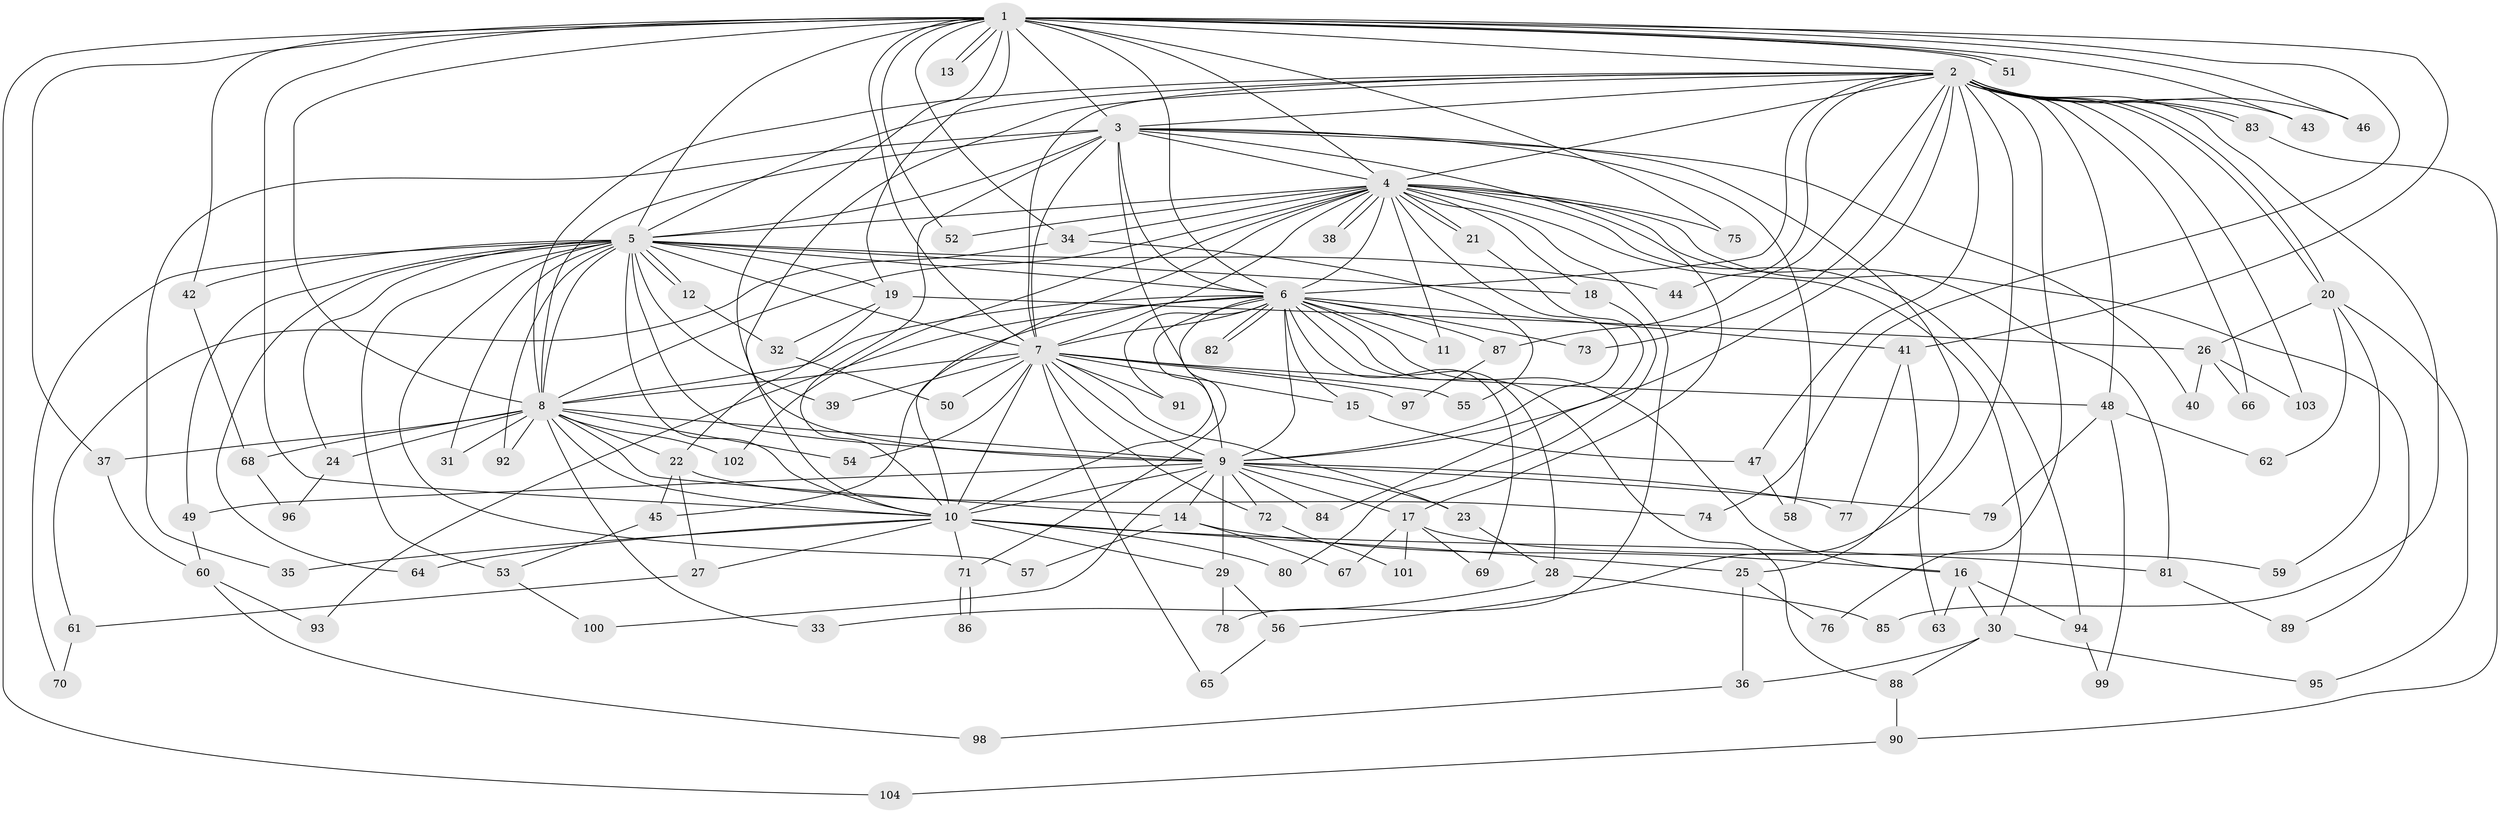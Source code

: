 // Generated by graph-tools (version 1.1) at 2025/01/03/09/25 03:01:28]
// undirected, 104 vertices, 233 edges
graph export_dot {
graph [start="1"]
  node [color=gray90,style=filled];
  1;
  2;
  3;
  4;
  5;
  6;
  7;
  8;
  9;
  10;
  11;
  12;
  13;
  14;
  15;
  16;
  17;
  18;
  19;
  20;
  21;
  22;
  23;
  24;
  25;
  26;
  27;
  28;
  29;
  30;
  31;
  32;
  33;
  34;
  35;
  36;
  37;
  38;
  39;
  40;
  41;
  42;
  43;
  44;
  45;
  46;
  47;
  48;
  49;
  50;
  51;
  52;
  53;
  54;
  55;
  56;
  57;
  58;
  59;
  60;
  61;
  62;
  63;
  64;
  65;
  66;
  67;
  68;
  69;
  70;
  71;
  72;
  73;
  74;
  75;
  76;
  77;
  78;
  79;
  80;
  81;
  82;
  83;
  84;
  85;
  86;
  87;
  88;
  89;
  90;
  91;
  92;
  93;
  94;
  95;
  96;
  97;
  98;
  99;
  100;
  101;
  102;
  103;
  104;
  1 -- 2;
  1 -- 3;
  1 -- 4;
  1 -- 5;
  1 -- 6;
  1 -- 7;
  1 -- 8;
  1 -- 9;
  1 -- 10;
  1 -- 13;
  1 -- 13;
  1 -- 19;
  1 -- 34;
  1 -- 37;
  1 -- 41;
  1 -- 42;
  1 -- 43;
  1 -- 46;
  1 -- 51;
  1 -- 51;
  1 -- 52;
  1 -- 74;
  1 -- 75;
  1 -- 104;
  2 -- 3;
  2 -- 4;
  2 -- 5;
  2 -- 6;
  2 -- 7;
  2 -- 8;
  2 -- 9;
  2 -- 10;
  2 -- 20;
  2 -- 20;
  2 -- 43;
  2 -- 44;
  2 -- 46;
  2 -- 47;
  2 -- 48;
  2 -- 56;
  2 -- 66;
  2 -- 73;
  2 -- 76;
  2 -- 83;
  2 -- 83;
  2 -- 85;
  2 -- 87;
  2 -- 103;
  3 -- 4;
  3 -- 5;
  3 -- 6;
  3 -- 7;
  3 -- 8;
  3 -- 9;
  3 -- 10;
  3 -- 17;
  3 -- 25;
  3 -- 35;
  3 -- 40;
  3 -- 58;
  4 -- 5;
  4 -- 6;
  4 -- 7;
  4 -- 8;
  4 -- 9;
  4 -- 10;
  4 -- 11;
  4 -- 18;
  4 -- 21;
  4 -- 21;
  4 -- 30;
  4 -- 34;
  4 -- 38;
  4 -- 38;
  4 -- 52;
  4 -- 75;
  4 -- 78;
  4 -- 81;
  4 -- 89;
  4 -- 94;
  4 -- 102;
  5 -- 6;
  5 -- 7;
  5 -- 8;
  5 -- 9;
  5 -- 10;
  5 -- 12;
  5 -- 12;
  5 -- 18;
  5 -- 19;
  5 -- 24;
  5 -- 31;
  5 -- 39;
  5 -- 42;
  5 -- 44;
  5 -- 49;
  5 -- 53;
  5 -- 57;
  5 -- 64;
  5 -- 70;
  5 -- 92;
  6 -- 7;
  6 -- 8;
  6 -- 9;
  6 -- 10;
  6 -- 11;
  6 -- 15;
  6 -- 16;
  6 -- 28;
  6 -- 41;
  6 -- 45;
  6 -- 69;
  6 -- 71;
  6 -- 73;
  6 -- 82;
  6 -- 82;
  6 -- 87;
  6 -- 88;
  6 -- 91;
  6 -- 93;
  7 -- 8;
  7 -- 9;
  7 -- 10;
  7 -- 15;
  7 -- 23;
  7 -- 39;
  7 -- 48;
  7 -- 50;
  7 -- 54;
  7 -- 55;
  7 -- 65;
  7 -- 72;
  7 -- 91;
  7 -- 97;
  8 -- 9;
  8 -- 10;
  8 -- 14;
  8 -- 22;
  8 -- 24;
  8 -- 31;
  8 -- 33;
  8 -- 37;
  8 -- 54;
  8 -- 68;
  8 -- 92;
  8 -- 102;
  9 -- 10;
  9 -- 14;
  9 -- 17;
  9 -- 23;
  9 -- 29;
  9 -- 49;
  9 -- 72;
  9 -- 77;
  9 -- 79;
  9 -- 84;
  9 -- 100;
  10 -- 25;
  10 -- 27;
  10 -- 29;
  10 -- 35;
  10 -- 64;
  10 -- 71;
  10 -- 80;
  10 -- 81;
  12 -- 32;
  14 -- 16;
  14 -- 57;
  14 -- 67;
  15 -- 47;
  16 -- 30;
  16 -- 63;
  16 -- 94;
  17 -- 59;
  17 -- 67;
  17 -- 69;
  17 -- 101;
  18 -- 80;
  19 -- 22;
  19 -- 26;
  19 -- 32;
  20 -- 26;
  20 -- 59;
  20 -- 62;
  20 -- 95;
  21 -- 84;
  22 -- 27;
  22 -- 45;
  22 -- 74;
  23 -- 28;
  24 -- 96;
  25 -- 36;
  25 -- 76;
  26 -- 40;
  26 -- 66;
  26 -- 103;
  27 -- 61;
  28 -- 33;
  28 -- 85;
  29 -- 56;
  29 -- 78;
  30 -- 36;
  30 -- 88;
  30 -- 95;
  32 -- 50;
  34 -- 55;
  34 -- 61;
  36 -- 98;
  37 -- 60;
  41 -- 63;
  41 -- 77;
  42 -- 68;
  45 -- 53;
  47 -- 58;
  48 -- 62;
  48 -- 79;
  48 -- 99;
  49 -- 60;
  53 -- 100;
  56 -- 65;
  60 -- 93;
  60 -- 98;
  61 -- 70;
  68 -- 96;
  71 -- 86;
  71 -- 86;
  72 -- 101;
  81 -- 89;
  83 -- 90;
  87 -- 97;
  88 -- 90;
  90 -- 104;
  94 -- 99;
}
